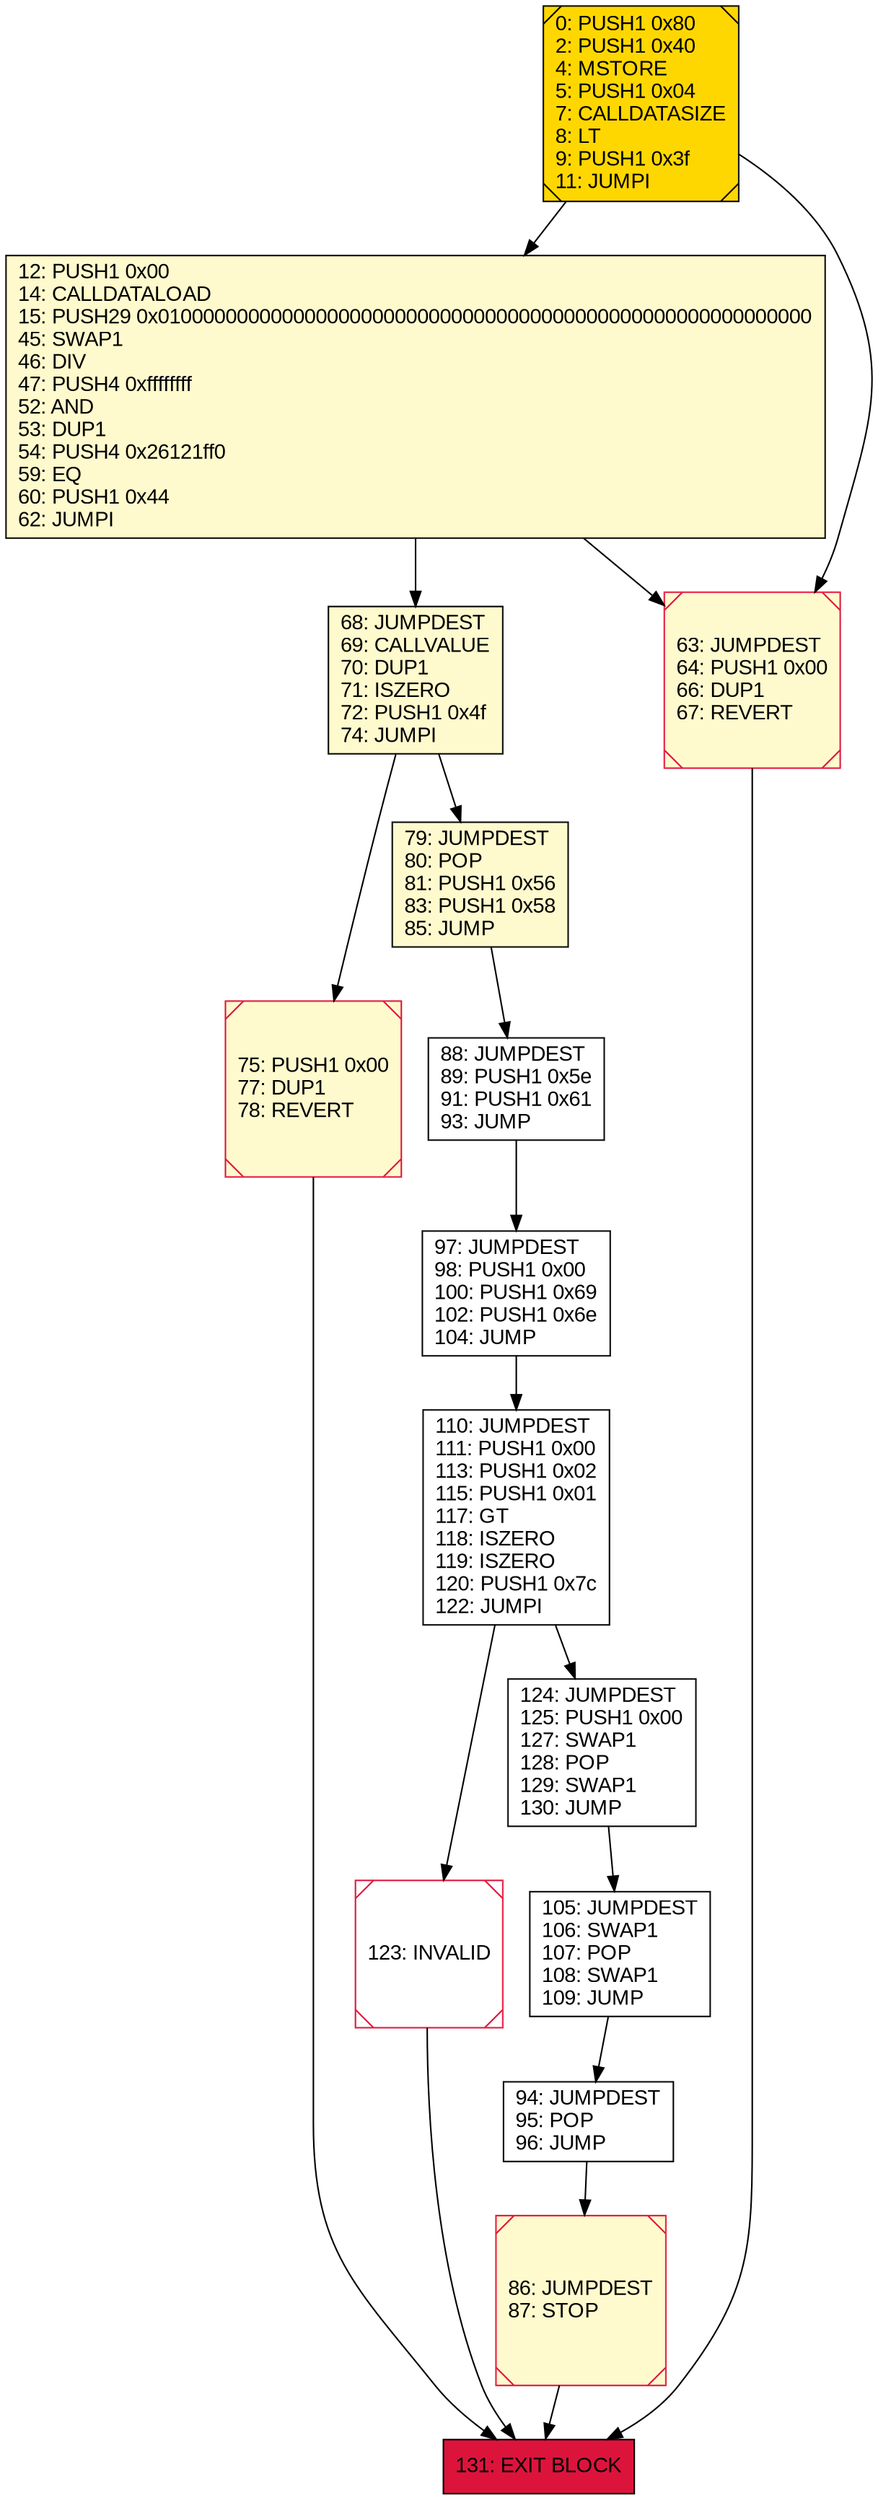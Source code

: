 digraph G {
bgcolor=transparent rankdir=UD;
node [shape=box style=filled color=black fillcolor=white fontname=arial fontcolor=black];
86 [label="86: JUMPDEST\l87: STOP\l" fillcolor=lemonchiffon shape=Msquare color=crimson ];
131 [label="131: EXIT BLOCK\l" fillcolor=crimson ];
68 [label="68: JUMPDEST\l69: CALLVALUE\l70: DUP1\l71: ISZERO\l72: PUSH1 0x4f\l74: JUMPI\l" fillcolor=lemonchiffon ];
123 [label="123: INVALID\l" shape=Msquare color=crimson ];
88 [label="88: JUMPDEST\l89: PUSH1 0x5e\l91: PUSH1 0x61\l93: JUMP\l" ];
124 [label="124: JUMPDEST\l125: PUSH1 0x00\l127: SWAP1\l128: POP\l129: SWAP1\l130: JUMP\l" ];
75 [label="75: PUSH1 0x00\l77: DUP1\l78: REVERT\l" fillcolor=lemonchiffon shape=Msquare color=crimson ];
79 [label="79: JUMPDEST\l80: POP\l81: PUSH1 0x56\l83: PUSH1 0x58\l85: JUMP\l" fillcolor=lemonchiffon ];
0 [label="0: PUSH1 0x80\l2: PUSH1 0x40\l4: MSTORE\l5: PUSH1 0x04\l7: CALLDATASIZE\l8: LT\l9: PUSH1 0x3f\l11: JUMPI\l" fillcolor=lemonchiffon shape=Msquare fillcolor=gold ];
12 [label="12: PUSH1 0x00\l14: CALLDATALOAD\l15: PUSH29 0x0100000000000000000000000000000000000000000000000000000000\l45: SWAP1\l46: DIV\l47: PUSH4 0xffffffff\l52: AND\l53: DUP1\l54: PUSH4 0x26121ff0\l59: EQ\l60: PUSH1 0x44\l62: JUMPI\l" fillcolor=lemonchiffon ];
110 [label="110: JUMPDEST\l111: PUSH1 0x00\l113: PUSH1 0x02\l115: PUSH1 0x01\l117: GT\l118: ISZERO\l119: ISZERO\l120: PUSH1 0x7c\l122: JUMPI\l" ];
94 [label="94: JUMPDEST\l95: POP\l96: JUMP\l" ];
63 [label="63: JUMPDEST\l64: PUSH1 0x00\l66: DUP1\l67: REVERT\l" fillcolor=lemonchiffon shape=Msquare color=crimson ];
97 [label="97: JUMPDEST\l98: PUSH1 0x00\l100: PUSH1 0x69\l102: PUSH1 0x6e\l104: JUMP\l" ];
105 [label="105: JUMPDEST\l106: SWAP1\l107: POP\l108: SWAP1\l109: JUMP\l" ];
86 -> 131;
0 -> 12;
105 -> 94;
79 -> 88;
123 -> 131;
12 -> 63;
75 -> 131;
0 -> 63;
68 -> 79;
97 -> 110;
68 -> 75;
88 -> 97;
110 -> 123;
124 -> 105;
12 -> 68;
63 -> 131;
94 -> 86;
110 -> 124;
}
